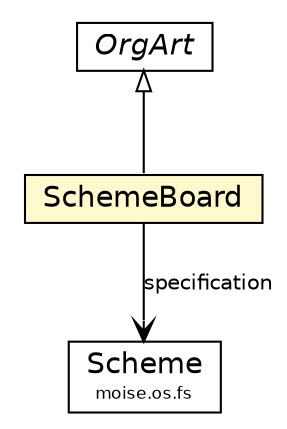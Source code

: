 #!/usr/local/bin/dot
#
# Class diagram 
# Generated by UMLGraph version R5_6_6-1-g9240c4 (http://www.umlgraph.org/)
#

digraph G {
	edge [fontname="Helvetica",fontsize=10,labelfontname="Helvetica",labelfontsize=10];
	node [fontname="Helvetica",fontsize=10,shape=plaintext];
	nodesep=0.25;
	ranksep=0.5;
	// moise.os.fs.Scheme
	c10970 [label=<<table title="moise.os.fs.Scheme" border="0" cellborder="1" cellspacing="0" cellpadding="2" port="p" href="../../moise/os/fs/Scheme.html">
		<tr><td><table border="0" cellspacing="0" cellpadding="1">
<tr><td align="center" balign="center"> Scheme </td></tr>
<tr><td align="center" balign="center"><font point-size="8.0"> moise.os.fs </font></td></tr>
		</table></td></tr>
		</table>>, URL="../../moise/os/fs/Scheme.html", fontname="Helvetica", fontcolor="black", fontsize=14.0];
	// ora4mas.nopl.SchemeBoard
	c11032 [label=<<table title="ora4mas.nopl.SchemeBoard" border="0" cellborder="1" cellspacing="0" cellpadding="2" port="p" bgcolor="lemonChiffon" href="./SchemeBoard.html">
		<tr><td><table border="0" cellspacing="0" cellpadding="1">
<tr><td align="center" balign="center"> SchemeBoard </td></tr>
		</table></td></tr>
		</table>>, URL="./SchemeBoard.html", fontname="Helvetica", fontcolor="black", fontsize=14.0];
	// ora4mas.nopl.OrgArt
	c11034 [label=<<table title="ora4mas.nopl.OrgArt" border="0" cellborder="1" cellspacing="0" cellpadding="2" port="p" href="./OrgArt.html">
		<tr><td><table border="0" cellspacing="0" cellpadding="1">
<tr><td align="center" balign="center"><font face="Helvetica-Oblique"> OrgArt </font></td></tr>
		</table></td></tr>
		</table>>, URL="./OrgArt.html", fontname="Helvetica", fontcolor="black", fontsize=14.0];
	//ora4mas.nopl.SchemeBoard extends ora4mas.nopl.OrgArt
	c11034:p -> c11032:p [dir=back,arrowtail=empty];
	// ora4mas.nopl.SchemeBoard NAVASSOC moise.os.fs.Scheme
	c11032:p -> c10970:p [taillabel="", label="specification", headlabel="", fontname="Helvetica", fontcolor="black", fontsize=10.0, color="black", arrowhead=open];
}

